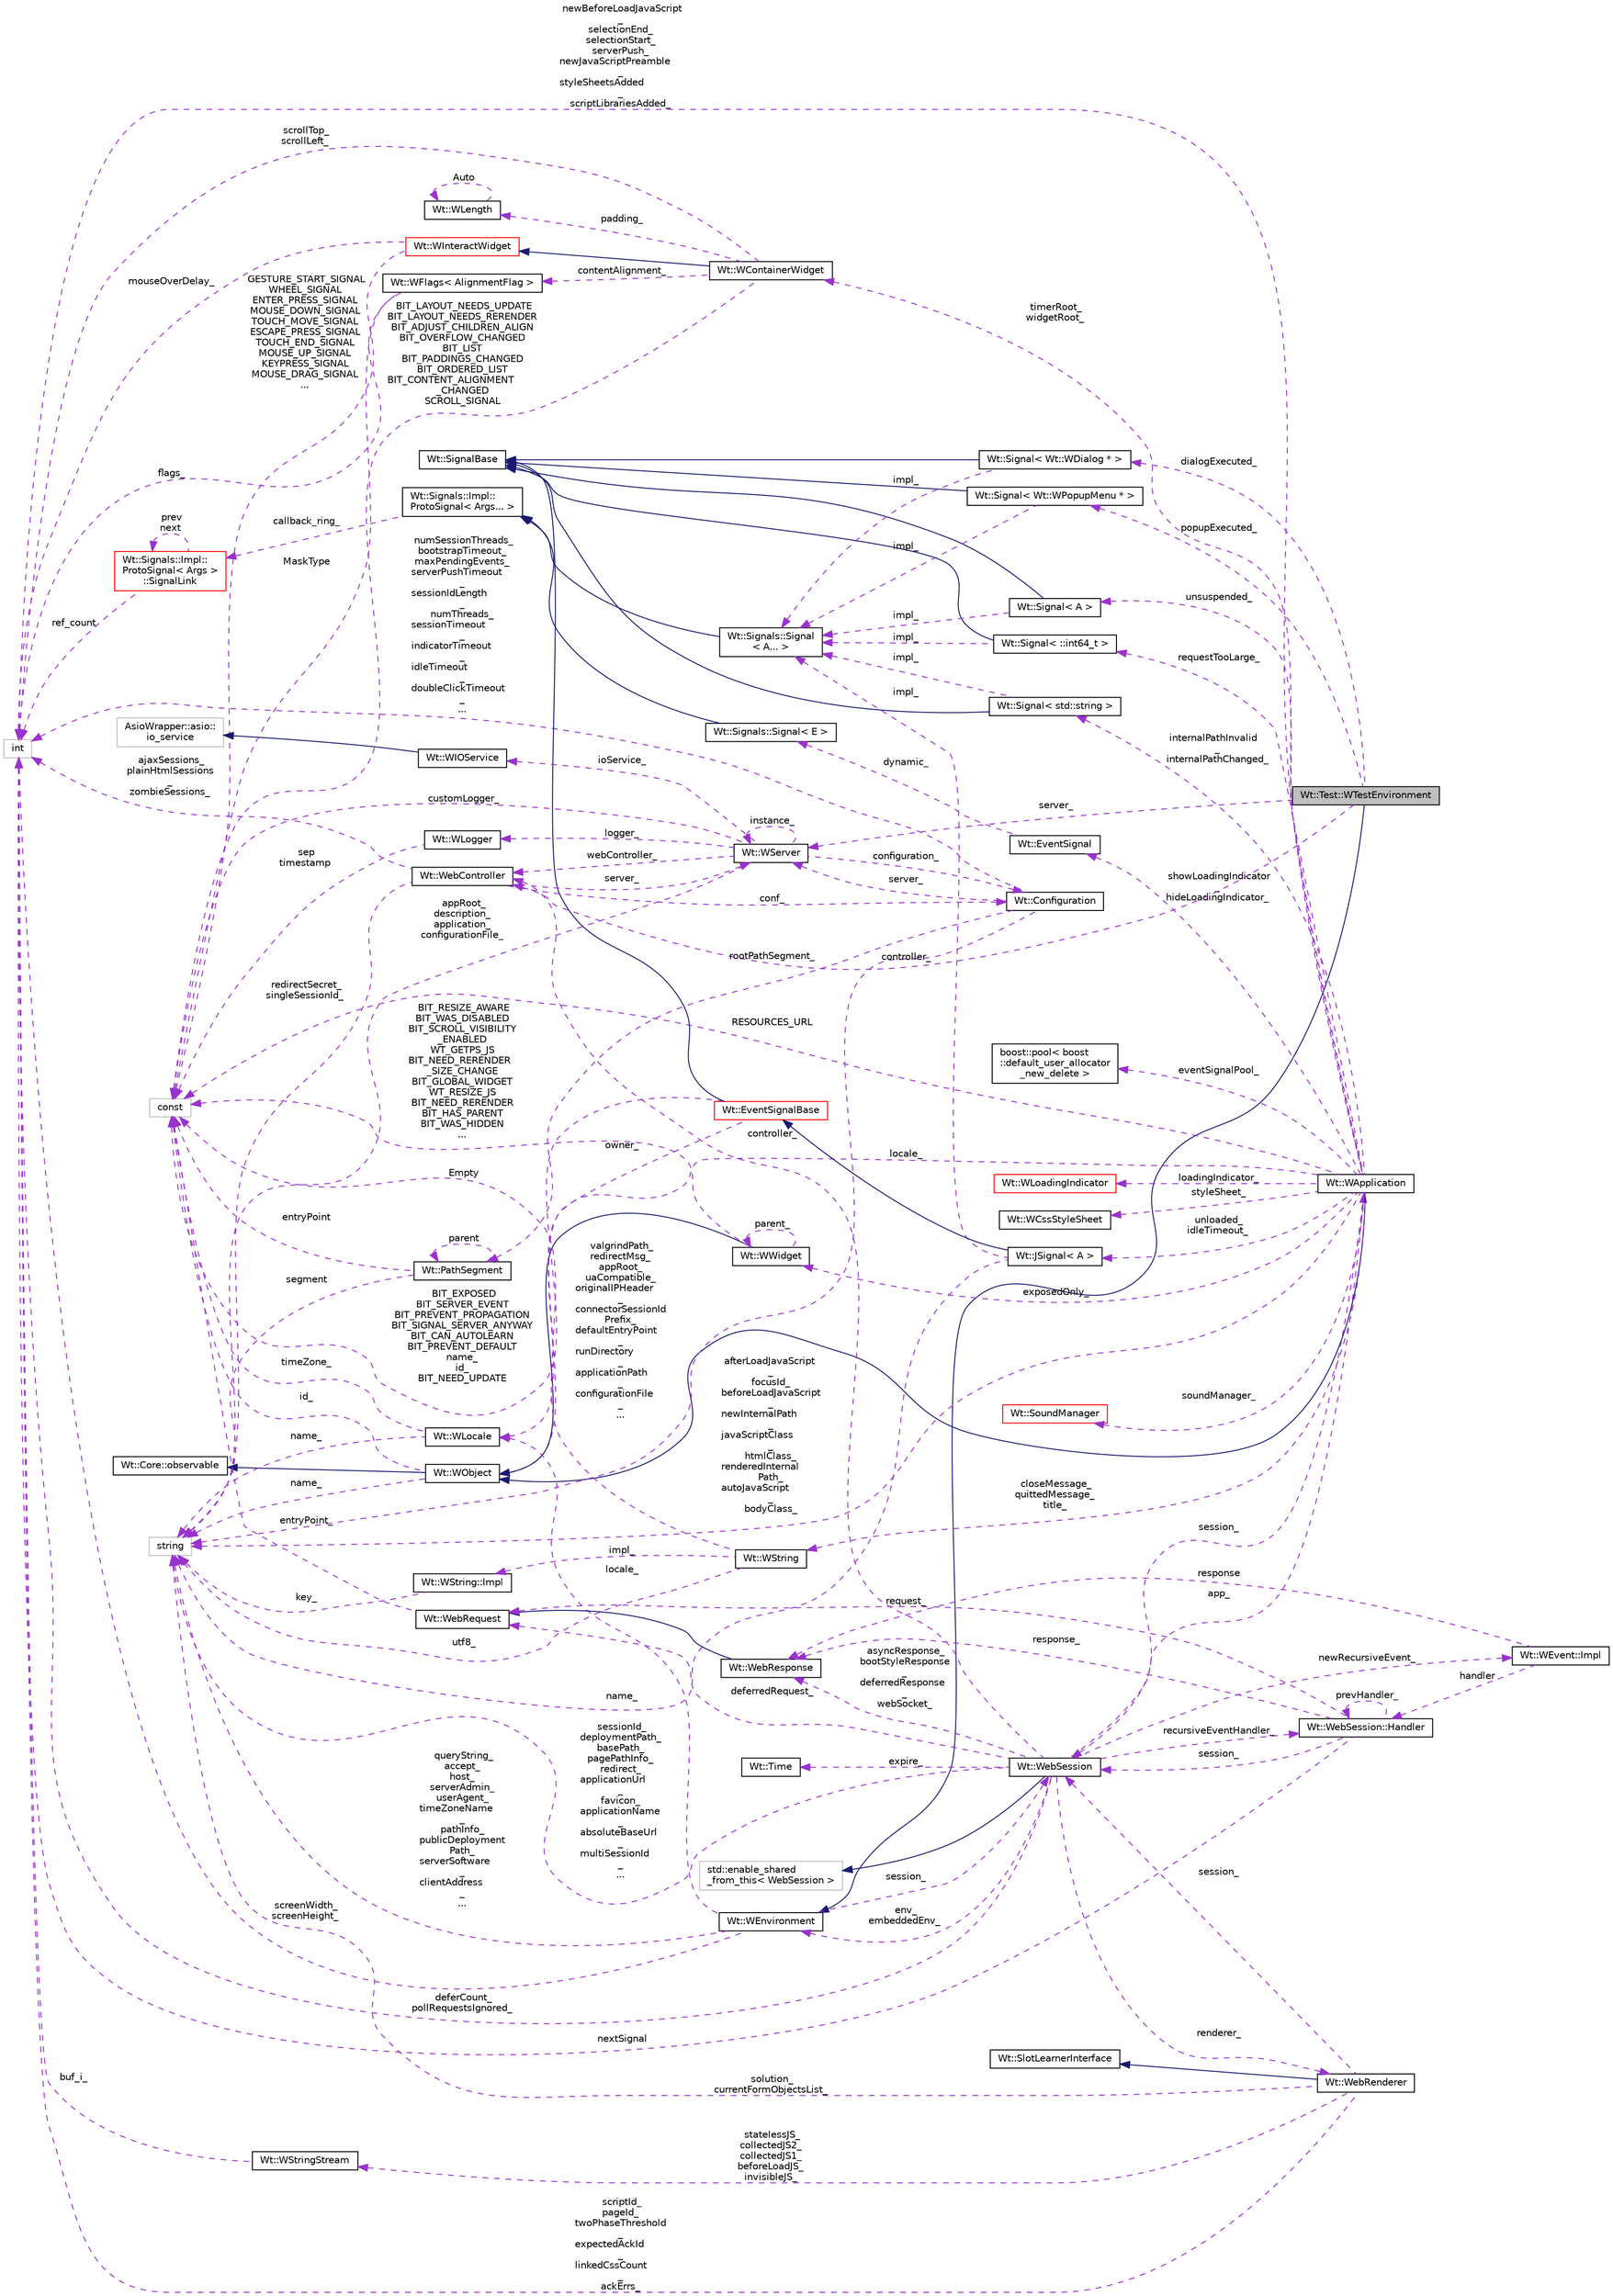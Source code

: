 digraph "Wt::Test::WTestEnvironment"
{
 // LATEX_PDF_SIZE
  edge [fontname="Helvetica",fontsize="10",labelfontname="Helvetica",labelfontsize="10"];
  node [fontname="Helvetica",fontsize="10",shape=record];
  rankdir="LR";
  Node1 [label="Wt::Test::WTestEnvironment",height=0.2,width=0.4,color="black", fillcolor="grey75", style="filled", fontcolor="black",tooltip="An environment for testing purposes."];
  Node2 -> Node1 [dir="back",color="midnightblue",fontsize="10",style="solid",fontname="Helvetica"];
  Node2 [label="Wt::WEnvironment",height=0.2,width=0.4,color="black", fillcolor="white", style="filled",URL="$classWt_1_1WEnvironment.html",tooltip="A class that captures information on the application environment."];
  Node3 -> Node2 [dir="back",color="darkorchid3",fontsize="10",style="dashed",label=" session_" ,fontname="Helvetica"];
  Node3 [label="Wt::WebSession",height=0.2,width=0.4,color="black", fillcolor="white", style="filled",URL="$classWt_1_1WebSession.html",tooltip=" "];
  Node4 -> Node3 [dir="back",color="midnightblue",fontsize="10",style="solid",fontname="Helvetica"];
  Node4 [label="std::enable_shared\l_from_this\< WebSession \>",height=0.2,width=0.4,color="grey75", fillcolor="white", style="filled",tooltip=" "];
  Node5 -> Node3 [dir="back",color="darkorchid3",fontsize="10",style="dashed",label=" app_" ,fontname="Helvetica"];
  Node5 [label="Wt::WApplication",height=0.2,width=0.4,color="black", fillcolor="white", style="filled",URL="$classWt_1_1WApplication.html",tooltip="Represents an application instance for a single session."];
  Node6 -> Node5 [dir="back",color="midnightblue",fontsize="10",style="solid",fontname="Helvetica"];
  Node6 [label="Wt::WObject",height=0.2,width=0.4,color="black", fillcolor="white", style="filled",URL="$classWt_1_1WObject.html",tooltip="A base class for objects that participate in the signal/slot system."];
  Node7 -> Node6 [dir="back",color="midnightblue",fontsize="10",style="solid",fontname="Helvetica"];
  Node7 [label="Wt::Core::observable",height=0.2,width=0.4,color="black", fillcolor="white", style="filled",URL="$classWt_1_1Core_1_1observable.html",tooltip="A base class for objects whose life-time can be tracked."];
  Node8 -> Node6 [dir="back",color="darkorchid3",fontsize="10",style="dashed",label=" name_" ,fontname="Helvetica"];
  Node8 [label="string",height=0.2,width=0.4,color="grey75", fillcolor="white", style="filled",tooltip=" "];
  Node9 -> Node6 [dir="back",color="darkorchid3",fontsize="10",style="dashed",label=" id_" ,fontname="Helvetica"];
  Node9 [label="const",height=0.2,width=0.4,color="grey75", fillcolor="white", style="filled",tooltip=" "];
  Node10 -> Node5 [dir="back",color="darkorchid3",fontsize="10",style="dashed",label=" timerRoot_\nwidgetRoot_" ,fontname="Helvetica"];
  Node10 [label="Wt::WContainerWidget",height=0.2,width=0.4,color="black", fillcolor="white", style="filled",URL="$classWt_1_1WContainerWidget.html",tooltip="A widget that holds and manages child widgets."];
  Node11 -> Node10 [dir="back",color="midnightblue",fontsize="10",style="solid",fontname="Helvetica"];
  Node11 [label="Wt::WInteractWidget",height=0.2,width=0.4,color="red", fillcolor="white", style="filled",URL="$classWt_1_1WInteractWidget.html",tooltip="An abstract widget that can receive user-interface interaction."];
  Node14 -> Node11 [dir="back",color="darkorchid3",fontsize="10",style="dashed",label=" mouseOverDelay_" ,fontname="Helvetica"];
  Node14 [label="int",height=0.2,width=0.4,color="grey75", fillcolor="white", style="filled",tooltip=" "];
  Node9 -> Node11 [dir="back",color="darkorchid3",fontsize="10",style="dashed",label=" GESTURE_START_SIGNAL\nWHEEL_SIGNAL\nENTER_PRESS_SIGNAL\nMOUSE_DOWN_SIGNAL\nTOUCH_MOVE_SIGNAL\nESCAPE_PRESS_SIGNAL\nTOUCH_END_SIGNAL\nMOUSE_UP_SIGNAL\nKEYPRESS_SIGNAL\nMOUSE_DRAG_SIGNAL\n..." ,fontname="Helvetica"];
  Node14 -> Node10 [dir="back",color="darkorchid3",fontsize="10",style="dashed",label=" scrollTop_\nscrollLeft_" ,fontname="Helvetica"];
  Node15 -> Node10 [dir="back",color="darkorchid3",fontsize="10",style="dashed",label=" contentAlignment_" ,fontname="Helvetica"];
  Node15 [label="Wt::WFlags\< AlignmentFlag \>",height=0.2,width=0.4,color="black", fillcolor="white", style="filled",URL="$classWt_1_1WFlags.html",tooltip=" "];
  Node14 -> Node15 [dir="back",color="darkorchid3",fontsize="10",style="dashed",label=" flags_" ,fontname="Helvetica"];
  Node9 -> Node15 [dir="back",color="darkorchid3",fontsize="10",style="dashed",label=" MaskType" ,fontname="Helvetica"];
  Node16 -> Node10 [dir="back",color="darkorchid3",fontsize="10",style="dashed",label=" padding_" ,fontname="Helvetica"];
  Node16 [label="Wt::WLength",height=0.2,width=0.4,color="black", fillcolor="white", style="filled",URL="$classWt_1_1WLength.html",tooltip="A value class that describes a CSS length."];
  Node16 -> Node16 [dir="back",color="darkorchid3",fontsize="10",style="dashed",label=" Auto" ,fontname="Helvetica"];
  Node9 -> Node10 [dir="back",color="darkorchid3",fontsize="10",style="dashed",label=" BIT_LAYOUT_NEEDS_UPDATE\nBIT_LAYOUT_NEEDS_RERENDER\nBIT_ADJUST_CHILDREN_ALIGN\nBIT_OVERFLOW_CHANGED\nBIT_LIST\nBIT_PADDINGS_CHANGED\nBIT_ORDERED_LIST\nBIT_CONTENT_ALIGNMENT\l_CHANGED\nSCROLL_SIGNAL" ,fontname="Helvetica"];
  Node17 -> Node5 [dir="back",color="darkorchid3",fontsize="10",style="dashed",label=" unsuspended_" ,fontname="Helvetica"];
  Node17 [label="Wt::Signal\< A \>",height=0.2,width=0.4,color="black", fillcolor="white", style="filled",URL="$classWt_1_1Signal.html",tooltip="A signal that propagates events to listeners."];
  Node18 -> Node17 [dir="back",color="midnightblue",fontsize="10",style="solid",fontname="Helvetica"];
  Node18 [label="Wt::SignalBase",height=0.2,width=0.4,color="black", fillcolor="white", style="filled",URL="$classWt_1_1SignalBase.html",tooltip="Abstract base class of a signal."];
  Node19 -> Node17 [dir="back",color="darkorchid3",fontsize="10",style="dashed",label=" impl_" ,fontname="Helvetica"];
  Node19 [label="Wt::Signals::Signal\l\< A... \>",height=0.2,width=0.4,color="black", fillcolor="white", style="filled",URL="$structWt_1_1Signals_1_1Signal.html",tooltip=" "];
  Node20 -> Node19 [dir="back",color="midnightblue",fontsize="10",style="solid",fontname="Helvetica"];
  Node20 [label="Wt::Signals::Impl::\lProtoSignal\< Args... \>",height=0.2,width=0.4,color="black", fillcolor="white", style="filled",URL="$classWt_1_1Signals_1_1Impl_1_1ProtoSignal.html",tooltip=" "];
  Node21 -> Node20 [dir="back",color="darkorchid3",fontsize="10",style="dashed",label=" callback_ring_" ,fontname="Helvetica"];
  Node21 [label="Wt::Signals::Impl::\lProtoSignal\< Args \>\l::SignalLink",height=0.2,width=0.4,color="red", fillcolor="white", style="filled",URL="$structWt_1_1Signals_1_1Impl_1_1ProtoSignal_1_1SignalLink.html",tooltip=" "];
  Node14 -> Node21 [dir="back",color="darkorchid3",fontsize="10",style="dashed",label=" ref_count" ,fontname="Helvetica"];
  Node21 -> Node21 [dir="back",color="darkorchid3",fontsize="10",style="dashed",label=" prev\nnext" ,fontname="Helvetica"];
  Node3 -> Node5 [dir="back",color="darkorchid3",fontsize="10",style="dashed",label=" session_" ,fontname="Helvetica"];
  Node26 -> Node5 [dir="back",color="darkorchid3",fontsize="10",style="dashed",label=" closeMessage_\nquittedMessage_\ntitle_" ,fontname="Helvetica"];
  Node26 [label="Wt::WString",height=0.2,width=0.4,color="black", fillcolor="white", style="filled",URL="$classWt_1_1WString.html",tooltip="A value class which describes a locale-aware unicode string."];
  Node27 -> Node26 [dir="back",color="darkorchid3",fontsize="10",style="dashed",label=" impl_" ,fontname="Helvetica"];
  Node27 [label="Wt::WString::Impl",height=0.2,width=0.4,color="black", fillcolor="white", style="filled",URL="$structWt_1_1WString_1_1Impl.html",tooltip=" "];
  Node8 -> Node27 [dir="back",color="darkorchid3",fontsize="10",style="dashed",label=" key_" ,fontname="Helvetica"];
  Node8 -> Node26 [dir="back",color="darkorchid3",fontsize="10",style="dashed",label=" utf8_" ,fontname="Helvetica"];
  Node9 -> Node26 [dir="back",color="darkorchid3",fontsize="10",style="dashed",label=" Empty" ,fontname="Helvetica"];
  Node28 -> Node5 [dir="back",color="darkorchid3",fontsize="10",style="dashed",label=" showLoadingIndicator\l_\nhideLoadingIndicator_" ,fontname="Helvetica"];
  Node28 [label="Wt::EventSignal",height=0.2,width=0.4,color="black", fillcolor="white", style="filled",URL="$classWt_1_1EventSignal.html",tooltip="A signal that conveys user-interface events."];
  Node29 -> Node28 [dir="back",color="darkorchid3",fontsize="10",style="dashed",label=" dynamic_" ,fontname="Helvetica"];
  Node29 [label="Wt::Signals::Signal\< E \>",height=0.2,width=0.4,color="black", fillcolor="white", style="filled",URL="$structWt_1_1Signals_1_1Signal.html",tooltip=" "];
  Node20 -> Node29 [dir="back",color="midnightblue",fontsize="10",style="solid",fontname="Helvetica"];
  Node30 -> Node5 [dir="back",color="darkorchid3",fontsize="10",style="dashed",label=" eventSignalPool_" ,fontname="Helvetica"];
  Node30 [label="boost::pool\< boost\l::default_user_allocator\l_new_delete \>",height=0.2,width=0.4,color="black", fillcolor="white", style="filled",URL="$classboost_1_1pool.html",tooltip=" "];
  Node31 -> Node5 [dir="back",color="darkorchid3",fontsize="10",style="dashed",label=" locale_" ,fontname="Helvetica"];
  Node31 [label="Wt::WLocale",height=0.2,width=0.4,color="black", fillcolor="white", style="filled",URL="$classWt_1_1WLocale.html",tooltip="A locale."];
  Node8 -> Node31 [dir="back",color="darkorchid3",fontsize="10",style="dashed",label=" name_" ,fontname="Helvetica"];
  Node9 -> Node31 [dir="back",color="darkorchid3",fontsize="10",style="dashed",label=" timeZone_" ,fontname="Helvetica"];
  Node32 -> Node5 [dir="back",color="darkorchid3",fontsize="10",style="dashed",label=" unloaded_\nidleTimeout_" ,fontname="Helvetica"];
  Node32 [label="Wt::JSignal\< A \>",height=0.2,width=0.4,color="black", fillcolor="white", style="filled",URL="$classWt_1_1JSignal.html",tooltip="A signal to relay JavaScript to C++ calls."];
  Node33 -> Node32 [dir="back",color="midnightblue",fontsize="10",style="solid",fontname="Helvetica"];
  Node33 [label="Wt::EventSignalBase",height=0.2,width=0.4,color="red", fillcolor="white", style="filled",URL="$classWt_1_1EventSignalBase.html",tooltip="Abstract base class of an event signal."];
  Node18 -> Node33 [dir="back",color="midnightblue",fontsize="10",style="solid",fontname="Helvetica"];
  Node6 -> Node33 [dir="back",color="darkorchid3",fontsize="10",style="dashed",label=" owner_" ,fontname="Helvetica"];
  Node9 -> Node33 [dir="back",color="darkorchid3",fontsize="10",style="dashed",label=" BIT_EXPOSED\nBIT_SERVER_EVENT\nBIT_PREVENT_PROPAGATION\nBIT_SIGNAL_SERVER_ANYWAY\nBIT_CAN_AUTOLEARN\nBIT_PREVENT_DEFAULT\nname_\nid_\nBIT_NEED_UPDATE" ,fontname="Helvetica"];
  Node8 -> Node32 [dir="back",color="darkorchid3",fontsize="10",style="dashed",label=" name_" ,fontname="Helvetica"];
  Node19 -> Node32 [dir="back",color="darkorchid3",fontsize="10",style="dashed",label=" impl_" ,fontname="Helvetica"];
  Node35 -> Node5 [dir="back",color="darkorchid3",fontsize="10",style="dashed",label=" loadingIndicator_" ,fontname="Helvetica"];
  Node35 [label="Wt::WLoadingIndicator",height=0.2,width=0.4,color="red", fillcolor="white", style="filled",URL="$classWt_1_1WLoadingIndicator.html",tooltip="An abstract interface for a loading indicator."];
  Node37 -> Node5 [dir="back",color="darkorchid3",fontsize="10",style="dashed",label=" styleSheet_" ,fontname="Helvetica"];
  Node37 [label="Wt::WCssStyleSheet",height=0.2,width=0.4,color="black", fillcolor="white", style="filled",URL="$classWt_1_1WCssStyleSheet.html",tooltip="A CSS style sheet."];
  Node38 -> Node5 [dir="back",color="darkorchid3",fontsize="10",style="dashed",label=" internalPathInvalid\l_\ninternalPathChanged_" ,fontname="Helvetica"];
  Node38 [label="Wt::Signal\< std::string \>",height=0.2,width=0.4,color="black", fillcolor="white", style="filled",URL="$classWt_1_1Signal.html",tooltip=" "];
  Node18 -> Node38 [dir="back",color="midnightblue",fontsize="10",style="solid",fontname="Helvetica"];
  Node19 -> Node38 [dir="back",color="darkorchid3",fontsize="10",style="dashed",label=" impl_" ,fontname="Helvetica"];
  Node39 -> Node5 [dir="back",color="darkorchid3",fontsize="10",style="dashed",label=" requestTooLarge_" ,fontname="Helvetica"];
  Node39 [label="Wt::Signal\< ::int64_t \>",height=0.2,width=0.4,color="black", fillcolor="white", style="filled",URL="$classWt_1_1Signal.html",tooltip=" "];
  Node18 -> Node39 [dir="back",color="midnightblue",fontsize="10",style="solid",fontname="Helvetica"];
  Node19 -> Node39 [dir="back",color="darkorchid3",fontsize="10",style="dashed",label=" impl_" ,fontname="Helvetica"];
  Node14 -> Node5 [dir="back",color="darkorchid3",fontsize="10",style="dashed",label=" newBeforeLoadJavaScript\l_\nselectionEnd_\nselectionStart_\nserverPush_\nnewJavaScriptPreamble\l_\nstyleSheetsAdded\l_\nscriptLibrariesAdded_" ,fontname="Helvetica"];
  Node40 -> Node5 [dir="back",color="darkorchid3",fontsize="10",style="dashed",label=" soundManager_" ,fontname="Helvetica"];
  Node40 [label="Wt::SoundManager",height=0.2,width=0.4,color="red", fillcolor="white", style="filled",URL="$classWt_1_1SoundManager.html",tooltip=" "];
  Node13 -> Node5 [dir="back",color="darkorchid3",fontsize="10",style="dashed",label=" exposedOnly_" ,fontname="Helvetica"];
  Node13 [label="Wt::WWidget",height=0.2,width=0.4,color="black", fillcolor="white", style="filled",URL="$classWt_1_1WWidget.html",tooltip="The abstract base class for a user-interface component."];
  Node6 -> Node13 [dir="back",color="midnightblue",fontsize="10",style="solid",fontname="Helvetica"];
  Node13 -> Node13 [dir="back",color="darkorchid3",fontsize="10",style="dashed",label=" parent_" ,fontname="Helvetica"];
  Node9 -> Node13 [dir="back",color="darkorchid3",fontsize="10",style="dashed",label=" BIT_RESIZE_AWARE\nBIT_WAS_DISABLED\nBIT_SCROLL_VISIBILITY\l_ENABLED\nWT_GETPS_JS\nBIT_NEED_RERENDER\l_SIZE_CHANGE\nBIT_GLOBAL_WIDGET\nWT_RESIZE_JS\nBIT_NEED_RERENDER\nBIT_HAS_PARENT\nBIT_WAS_HIDDEN\n..." ,fontname="Helvetica"];
  Node8 -> Node5 [dir="back",color="darkorchid3",fontsize="10",style="dashed",label=" afterLoadJavaScript\l_\nfocusId_\nbeforeLoadJavaScript\l_\nnewInternalPath\l_\njavaScriptClass\l_\nhtmlClass_\nrenderedInternal\lPath_\nautoJavaScript\l_\nbodyClass_" ,fontname="Helvetica"];
  Node9 -> Node5 [dir="back",color="darkorchid3",fontsize="10",style="dashed",label=" RESOURCES_URL" ,fontname="Helvetica"];
  Node2 -> Node3 [dir="back",color="darkorchid3",fontsize="10",style="dashed",label=" env_\nembeddedEnv_" ,fontname="Helvetica"];
  Node51 -> Node3 [dir="back",color="darkorchid3",fontsize="10",style="dashed",label=" deferredRequest_" ,fontname="Helvetica"];
  Node51 [label="Wt::WebRequest",height=0.2,width=0.4,color="black", fillcolor="white", style="filled",URL="$classWt_1_1WebRequest.html",tooltip=" "];
  Node9 -> Node51 [dir="back",color="darkorchid3",fontsize="10",style="dashed",label=" entryPoint_" ,fontname="Helvetica"];
  Node52 -> Node3 [dir="back",color="darkorchid3",fontsize="10",style="dashed",label=" renderer_" ,fontname="Helvetica"];
  Node52 [label="Wt::WebRenderer",height=0.2,width=0.4,color="black", fillcolor="white", style="filled",URL="$classWt_1_1WebRenderer.html",tooltip=" "];
  Node53 -> Node52 [dir="back",color="midnightblue",fontsize="10",style="solid",fontname="Helvetica"];
  Node53 [label="Wt::SlotLearnerInterface",height=0.2,width=0.4,color="black", fillcolor="white", style="filled",URL="$classWt_1_1SlotLearnerInterface.html",tooltip=" "];
  Node3 -> Node52 [dir="back",color="darkorchid3",fontsize="10",style="dashed",label=" session_" ,fontname="Helvetica"];
  Node14 -> Node52 [dir="back",color="darkorchid3",fontsize="10",style="dashed",label=" scriptId_\npageId_\ntwoPhaseThreshold\l_\nexpectedAckId\l_\nlinkedCssCount\l_\nackErrs_" ,fontname="Helvetica"];
  Node8 -> Node52 [dir="back",color="darkorchid3",fontsize="10",style="dashed",label=" solution_\ncurrentFormObjectsList_" ,fontname="Helvetica"];
  Node54 -> Node52 [dir="back",color="darkorchid3",fontsize="10",style="dashed",label=" statelessJS_\ncollectedJS2_\ncollectedJS1_\nbeforeLoadJS_\ninvisibleJS_" ,fontname="Helvetica"];
  Node54 [label="Wt::WStringStream",height=0.2,width=0.4,color="black", fillcolor="white", style="filled",URL="$classWt_1_1WStringStream.html",tooltip=" "];
  Node14 -> Node54 [dir="back",color="darkorchid3",fontsize="10",style="dashed",label=" buf_i_" ,fontname="Helvetica"];
  Node55 -> Node3 [dir="back",color="darkorchid3",fontsize="10",style="dashed",label=" newRecursiveEvent_" ,fontname="Helvetica"];
  Node55 [label="Wt::WEvent::Impl",height=0.2,width=0.4,color="black", fillcolor="white", style="filled",URL="$structWt_1_1WEvent_1_1Impl.html",tooltip=" "];
  Node56 -> Node55 [dir="back",color="darkorchid3",fontsize="10",style="dashed",label=" response" ,fontname="Helvetica"];
  Node56 [label="Wt::WebResponse",height=0.2,width=0.4,color="black", fillcolor="white", style="filled",URL="$classWt_1_1WebResponse.html",tooltip=" "];
  Node51 -> Node56 [dir="back",color="midnightblue",fontsize="10",style="solid",fontname="Helvetica"];
  Node57 -> Node55 [dir="back",color="darkorchid3",fontsize="10",style="dashed",label=" handler" ,fontname="Helvetica"];
  Node57 [label="Wt::WebSession::Handler",height=0.2,width=0.4,color="black", fillcolor="white", style="filled",URL="$classWt_1_1WebSession_1_1Handler.html",tooltip=" "];
  Node51 -> Node57 [dir="back",color="darkorchid3",fontsize="10",style="dashed",label=" request_" ,fontname="Helvetica"];
  Node3 -> Node57 [dir="back",color="darkorchid3",fontsize="10",style="dashed",label=" session_" ,fontname="Helvetica"];
  Node56 -> Node57 [dir="back",color="darkorchid3",fontsize="10",style="dashed",label=" response_" ,fontname="Helvetica"];
  Node14 -> Node57 [dir="back",color="darkorchid3",fontsize="10",style="dashed",label=" nextSignal" ,fontname="Helvetica"];
  Node57 -> Node57 [dir="back",color="darkorchid3",fontsize="10",style="dashed",label=" prevHandler_" ,fontname="Helvetica"];
  Node58 -> Node3 [dir="back",color="darkorchid3",fontsize="10",style="dashed",label=" expire_" ,fontname="Helvetica"];
  Node58 [label="Wt::Time",height=0.2,width=0.4,color="black", fillcolor="white", style="filled",URL="$classWt_1_1Time.html",tooltip=" "];
  Node59 -> Node3 [dir="back",color="darkorchid3",fontsize="10",style="dashed",label=" controller_" ,fontname="Helvetica"];
  Node59 [label="Wt::WebController",height=0.2,width=0.4,color="black", fillcolor="white", style="filled",URL="$classWt_1_1WebController.html",tooltip=" "];
  Node60 -> Node59 [dir="back",color="darkorchid3",fontsize="10",style="dashed",label=" conf_" ,fontname="Helvetica"];
  Node60 [label="Wt::Configuration",height=0.2,width=0.4,color="black", fillcolor="white", style="filled",URL="$classWt_1_1Configuration.html",tooltip=" "];
  Node61 -> Node60 [dir="back",color="darkorchid3",fontsize="10",style="dashed",label=" rootPathSegment_" ,fontname="Helvetica"];
  Node61 [label="Wt::PathSegment",height=0.2,width=0.4,color="black", fillcolor="white", style="filled",URL="$structWt_1_1PathSegment.html",tooltip=" "];
  Node61 -> Node61 [dir="back",color="darkorchid3",fontsize="10",style="dashed",label=" parent" ,fontname="Helvetica"];
  Node8 -> Node61 [dir="back",color="darkorchid3",fontsize="10",style="dashed",label=" segment" ,fontname="Helvetica"];
  Node9 -> Node61 [dir="back",color="darkorchid3",fontsize="10",style="dashed",label=" entryPoint" ,fontname="Helvetica"];
  Node62 -> Node60 [dir="back",color="darkorchid3",fontsize="10",style="dashed",label=" server_" ,fontname="Helvetica"];
  Node62 [label="Wt::WServer",height=0.2,width=0.4,color="black", fillcolor="white", style="filled",URL="$classWt_1_1WServer.html",tooltip="A class encapsulating a web application server."];
  Node63 -> Node62 [dir="back",color="darkorchid3",fontsize="10",style="dashed",label=" ioService_" ,fontname="Helvetica"];
  Node63 [label="Wt::WIOService",height=0.2,width=0.4,color="black", fillcolor="white", style="filled",URL="$classWt_1_1WIOService.html",tooltip="An I/O service."];
  Node64 -> Node63 [dir="back",color="midnightblue",fontsize="10",style="solid",fontname="Helvetica"];
  Node64 [label="AsioWrapper::asio::\lio_service",height=0.2,width=0.4,color="grey75", fillcolor="white", style="filled",tooltip=" "];
  Node60 -> Node62 [dir="back",color="darkorchid3",fontsize="10",style="dashed",label=" configuration_" ,fontname="Helvetica"];
  Node65 -> Node62 [dir="back",color="darkorchid3",fontsize="10",style="dashed",label=" logger_" ,fontname="Helvetica"];
  Node65 [label="Wt::WLogger",height=0.2,width=0.4,color="black", fillcolor="white", style="filled",URL="$classWt_1_1WLogger.html",tooltip="A simple logging class."];
  Node9 -> Node65 [dir="back",color="darkorchid3",fontsize="10",style="dashed",label=" sep\ntimestamp" ,fontname="Helvetica"];
  Node62 -> Node62 [dir="back",color="darkorchid3",fontsize="10",style="dashed",label=" instance_" ,fontname="Helvetica"];
  Node59 -> Node62 [dir="back",color="darkorchid3",fontsize="10",style="dashed",label=" webController_" ,fontname="Helvetica"];
  Node8 -> Node62 [dir="back",color="darkorchid3",fontsize="10",style="dashed",label=" appRoot_\ndescription_\napplication_\nconfigurationFile_" ,fontname="Helvetica"];
  Node9 -> Node62 [dir="back",color="darkorchid3",fontsize="10",style="dashed",label=" customLogger_" ,fontname="Helvetica"];
  Node14 -> Node60 [dir="back",color="darkorchid3",fontsize="10",style="dashed",label=" numSessionThreads_\nbootstrapTimeout_\nmaxPendingEvents_\nserverPushTimeout\l_\nsessionIdLength\l_\nnumThreads_\nsessionTimeout\l_\nindicatorTimeout\l_\nidleTimeout\l_\ndoubleClickTimeout\l_\n..." ,fontname="Helvetica"];
  Node8 -> Node60 [dir="back",color="darkorchid3",fontsize="10",style="dashed",label=" valgrindPath_\nredirectMsg_\nappRoot_\nuaCompatible_\noriginalIPHeader\l_\nconnectorSessionId\lPrefix_\ndefaultEntryPoint\l_\nrunDirectory\l_\napplicationPath\l_\nconfigurationFile\l_\n..." ,fontname="Helvetica"];
  Node62 -> Node59 [dir="back",color="darkorchid3",fontsize="10",style="dashed",label=" server_" ,fontname="Helvetica"];
  Node14 -> Node59 [dir="back",color="darkorchid3",fontsize="10",style="dashed",label=" ajaxSessions_\nplainHtmlSessions\l_\nzombieSessions_" ,fontname="Helvetica"];
  Node8 -> Node59 [dir="back",color="darkorchid3",fontsize="10",style="dashed",label=" redirectSecret_\nsingleSessionId_" ,fontname="Helvetica"];
  Node56 -> Node3 [dir="back",color="darkorchid3",fontsize="10",style="dashed",label=" asyncResponse_\nbootStyleResponse\l_\ndeferredResponse\l_\nwebSocket_" ,fontname="Helvetica"];
  Node14 -> Node3 [dir="back",color="darkorchid3",fontsize="10",style="dashed",label=" deferCount_\npollRequestsIgnored_" ,fontname="Helvetica"];
  Node8 -> Node3 [dir="back",color="darkorchid3",fontsize="10",style="dashed",label=" sessionId_\ndeploymentPath_\nbasePath_\npagePathInfo_\nredirect_\napplicationUrl\l_\nfavicon_\napplicationName\l_\nabsoluteBaseUrl\l_\nmultiSessionId\l_\n..." ,fontname="Helvetica"];
  Node57 -> Node3 [dir="back",color="darkorchid3",fontsize="10",style="dashed",label=" recursiveEventHandler_" ,fontname="Helvetica"];
  Node31 -> Node2 [dir="back",color="darkorchid3",fontsize="10",style="dashed",label=" locale_" ,fontname="Helvetica"];
  Node14 -> Node2 [dir="back",color="darkorchid3",fontsize="10",style="dashed",label=" screenWidth_\nscreenHeight_" ,fontname="Helvetica"];
  Node8 -> Node2 [dir="back",color="darkorchid3",fontsize="10",style="dashed",label=" queryString_\naccept_\nhost_\nserverAdmin_\nuserAgent_\ntimeZoneName\l_\npathInfo_\npublicDeployment\lPath_\nserverSoftware\l_\nclientAddress\l_\n..." ,fontname="Helvetica"];
  Node66 -> Node1 [dir="back",color="darkorchid3",fontsize="10",style="dashed",label=" popupExecuted_" ,fontname="Helvetica"];
  Node66 [label="Wt::Signal\< Wt::WPopupMenu * \>",height=0.2,width=0.4,color="black", fillcolor="white", style="filled",URL="$classWt_1_1Signal.html",tooltip=" "];
  Node18 -> Node66 [dir="back",color="midnightblue",fontsize="10",style="solid",fontname="Helvetica"];
  Node19 -> Node66 [dir="back",color="darkorchid3",fontsize="10",style="dashed",label=" impl_" ,fontname="Helvetica"];
  Node62 -> Node1 [dir="back",color="darkorchid3",fontsize="10",style="dashed",label=" server_" ,fontname="Helvetica"];
  Node67 -> Node1 [dir="back",color="darkorchid3",fontsize="10",style="dashed",label=" dialogExecuted_" ,fontname="Helvetica"];
  Node67 [label="Wt::Signal\< Wt::WDialog * \>",height=0.2,width=0.4,color="black", fillcolor="white", style="filled",URL="$classWt_1_1Signal.html",tooltip=" "];
  Node18 -> Node67 [dir="back",color="midnightblue",fontsize="10",style="solid",fontname="Helvetica"];
  Node19 -> Node67 [dir="back",color="darkorchid3",fontsize="10",style="dashed",label=" impl_" ,fontname="Helvetica"];
  Node59 -> Node1 [dir="back",color="darkorchid3",fontsize="10",style="dashed",label=" controller_" ,fontname="Helvetica"];
}
